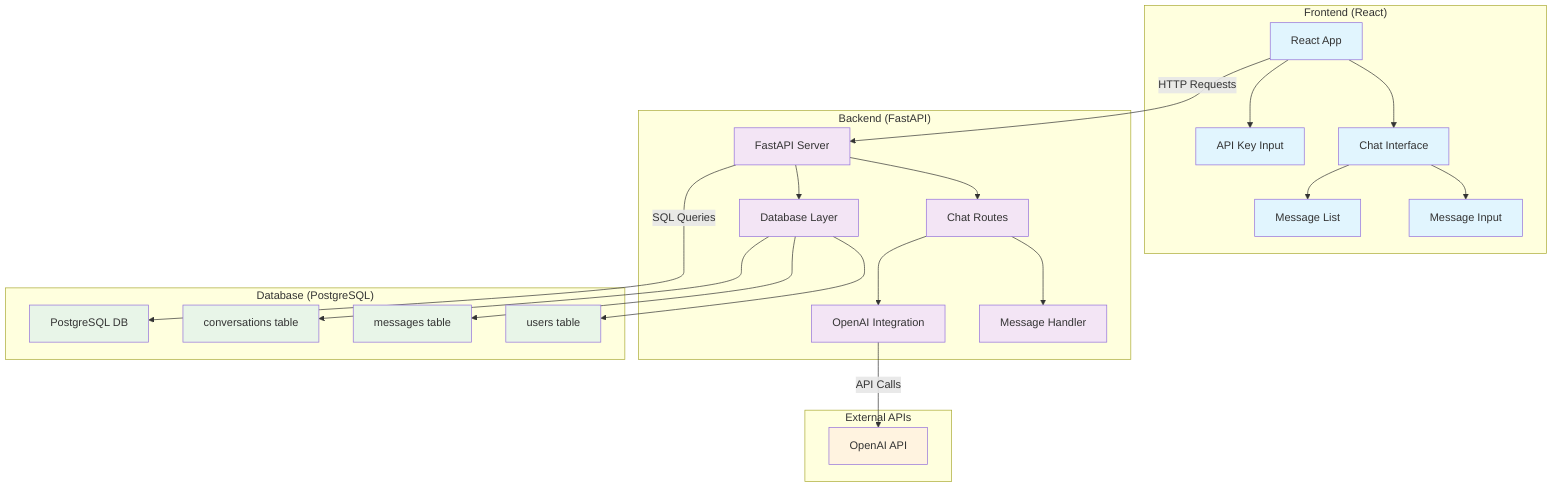 graph TB
    subgraph "Frontend (React)"
        A[React App] --> B[API Key Input]
        A --> C[Chat Interface]
        C --> D[Message List]
        C --> E[Message Input]
    end
    
    subgraph "Backend (FastAPI)"
        F[FastAPI Server] --> G[Chat Routes]
        G --> H[OpenAI Integration]
        G --> I[Message Handler]
        F --> J[Database Layer]
    end
    
    subgraph "Database (PostgreSQL)"
        K[PostgreSQL DB]
        L[conversations table]
        M[messages table]
        N[users table]
    end
    
    subgraph "External APIs"
        O[OpenAI API]
    end
    
    A --> |HTTP Requests| F
    F --> |SQL Queries| K
    H --> |API Calls| O
    J --> L
    J --> M
    J --> N
    
    classDef frontend fill:#e1f5fe
    classDef backend fill:#f3e5f5
    classDef database fill:#e8f5e8
    classDef external fill:#fff3e0
    
    class A,B,C,D,E frontend
    class F,G,H,I,J backend
    class K,L,M,N database
    class O external